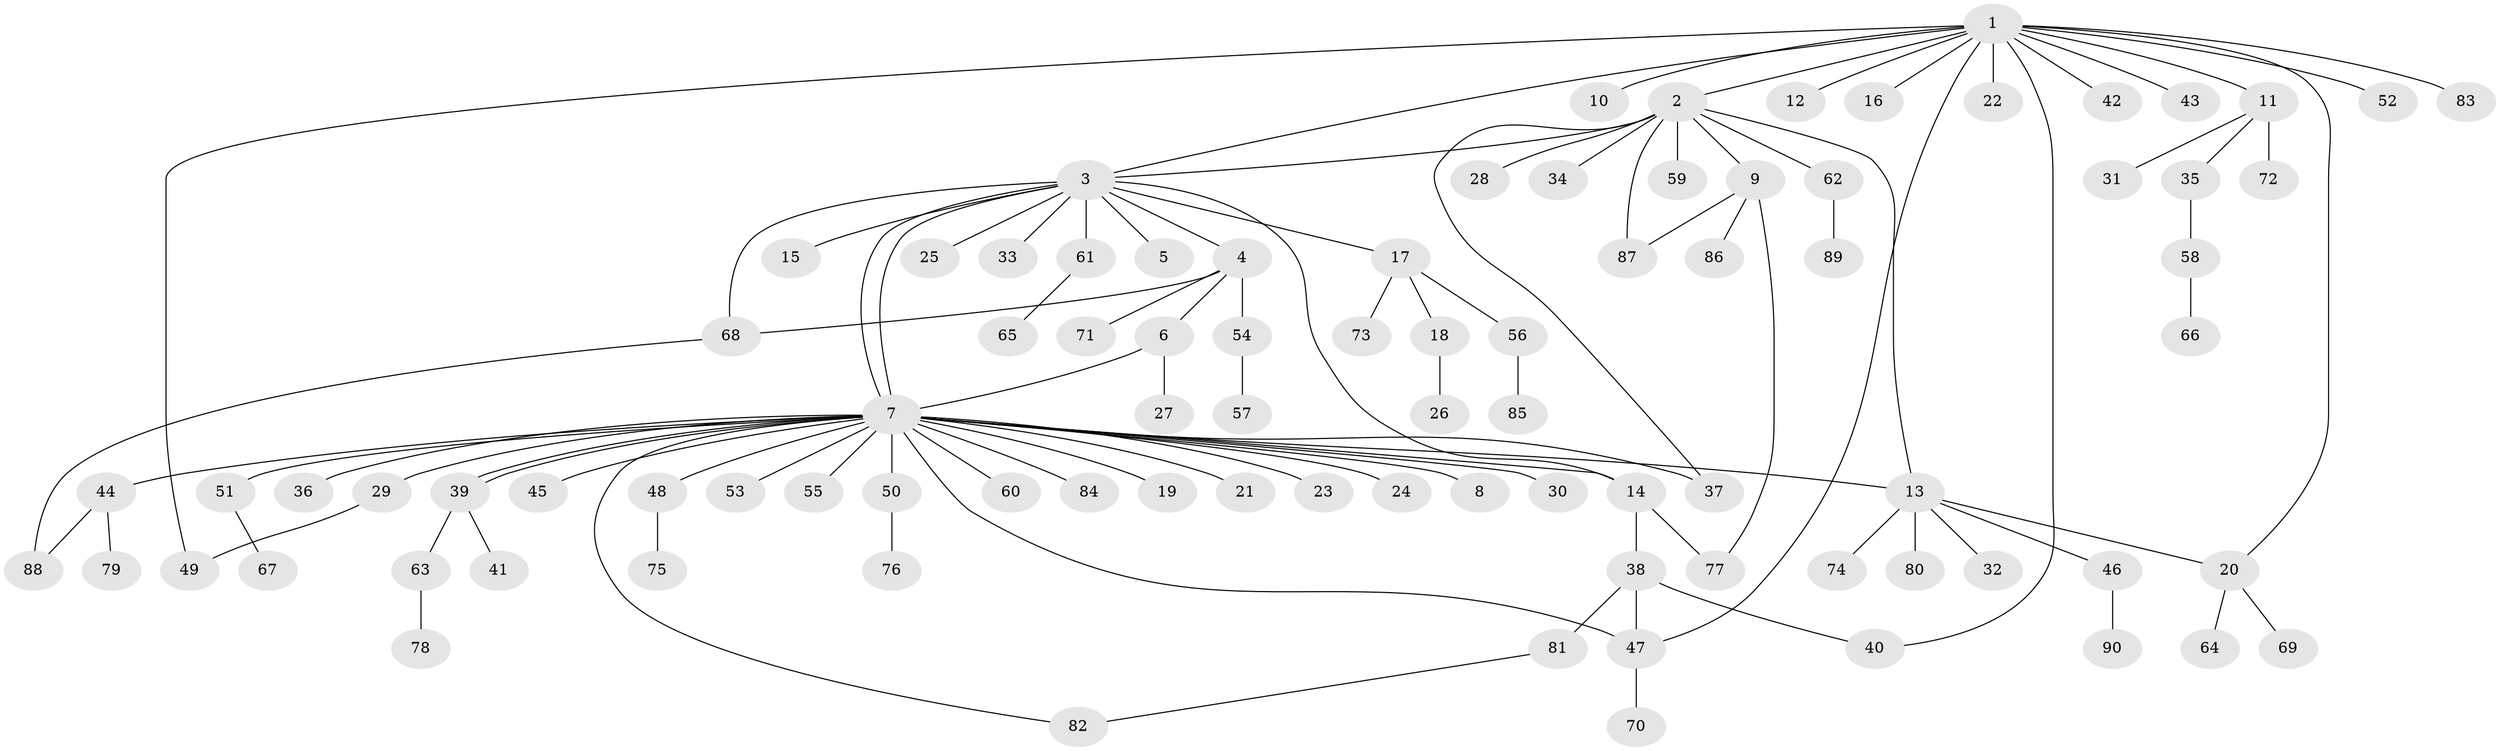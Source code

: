 // coarse degree distribution, {14: 0.015625, 9: 0.015625, 15: 0.015625, 6: 0.03125, 1: 0.71875, 28: 0.015625, 3: 0.09375, 4: 0.03125, 2: 0.0625}
// Generated by graph-tools (version 1.1) at 2025/51/02/27/25 19:51:56]
// undirected, 90 vertices, 106 edges
graph export_dot {
graph [start="1"]
  node [color=gray90,style=filled];
  1;
  2;
  3;
  4;
  5;
  6;
  7;
  8;
  9;
  10;
  11;
  12;
  13;
  14;
  15;
  16;
  17;
  18;
  19;
  20;
  21;
  22;
  23;
  24;
  25;
  26;
  27;
  28;
  29;
  30;
  31;
  32;
  33;
  34;
  35;
  36;
  37;
  38;
  39;
  40;
  41;
  42;
  43;
  44;
  45;
  46;
  47;
  48;
  49;
  50;
  51;
  52;
  53;
  54;
  55;
  56;
  57;
  58;
  59;
  60;
  61;
  62;
  63;
  64;
  65;
  66;
  67;
  68;
  69;
  70;
  71;
  72;
  73;
  74;
  75;
  76;
  77;
  78;
  79;
  80;
  81;
  82;
  83;
  84;
  85;
  86;
  87;
  88;
  89;
  90;
  1 -- 2;
  1 -- 3;
  1 -- 10;
  1 -- 11;
  1 -- 12;
  1 -- 16;
  1 -- 20;
  1 -- 22;
  1 -- 40;
  1 -- 42;
  1 -- 43;
  1 -- 47;
  1 -- 49;
  1 -- 52;
  1 -- 83;
  2 -- 3;
  2 -- 9;
  2 -- 13;
  2 -- 28;
  2 -- 34;
  2 -- 37;
  2 -- 59;
  2 -- 62;
  2 -- 87;
  3 -- 4;
  3 -- 5;
  3 -- 7;
  3 -- 7;
  3 -- 14;
  3 -- 15;
  3 -- 17;
  3 -- 25;
  3 -- 33;
  3 -- 61;
  3 -- 68;
  4 -- 6;
  4 -- 54;
  4 -- 68;
  4 -- 71;
  6 -- 7;
  6 -- 27;
  7 -- 8;
  7 -- 13;
  7 -- 14;
  7 -- 19;
  7 -- 21;
  7 -- 23;
  7 -- 24;
  7 -- 29;
  7 -- 30;
  7 -- 36;
  7 -- 37;
  7 -- 39;
  7 -- 39;
  7 -- 44;
  7 -- 45;
  7 -- 47;
  7 -- 48;
  7 -- 50;
  7 -- 51;
  7 -- 53;
  7 -- 55;
  7 -- 60;
  7 -- 82;
  7 -- 84;
  9 -- 77;
  9 -- 86;
  9 -- 87;
  11 -- 31;
  11 -- 35;
  11 -- 72;
  13 -- 20;
  13 -- 32;
  13 -- 46;
  13 -- 74;
  13 -- 80;
  14 -- 38;
  14 -- 77;
  17 -- 18;
  17 -- 56;
  17 -- 73;
  18 -- 26;
  20 -- 64;
  20 -- 69;
  29 -- 49;
  35 -- 58;
  38 -- 40;
  38 -- 47;
  38 -- 81;
  39 -- 41;
  39 -- 63;
  44 -- 79;
  44 -- 88;
  46 -- 90;
  47 -- 70;
  48 -- 75;
  50 -- 76;
  51 -- 67;
  54 -- 57;
  56 -- 85;
  58 -- 66;
  61 -- 65;
  62 -- 89;
  63 -- 78;
  68 -- 88;
  81 -- 82;
}
